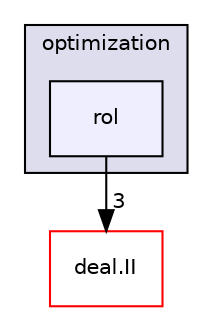 digraph "include/deal.II-origin/optimization/rol" {
  compound=true
  node [ fontsize="10", fontname="Helvetica"];
  edge [ labelfontsize="10", labelfontname="Helvetica"];
  subgraph clusterdir_2d78c9d3cad7bf6675fde63f6f86da4b {
    graph [ bgcolor="#ddddee", pencolor="black", label="optimization" fontname="Helvetica", fontsize="10", URL="dir_2d78c9d3cad7bf6675fde63f6f86da4b.html"]
  dir_33d4b829deb94e1e2e9d294e1e6ff1da [shape=box, label="rol", style="filled", fillcolor="#eeeeff", pencolor="black", URL="dir_33d4b829deb94e1e2e9d294e1e6ff1da.html"];
  }
  dir_ee90d91a514b839c31faec7a1d916f67 [shape=box label="deal.II" fillcolor="white" style="filled" color="red" URL="dir_ee90d91a514b839c31faec7a1d916f67.html"];
  dir_33d4b829deb94e1e2e9d294e1e6ff1da->dir_ee90d91a514b839c31faec7a1d916f67 [headlabel="3", labeldistance=1.5 headhref="dir_000119_000009.html"];
}
